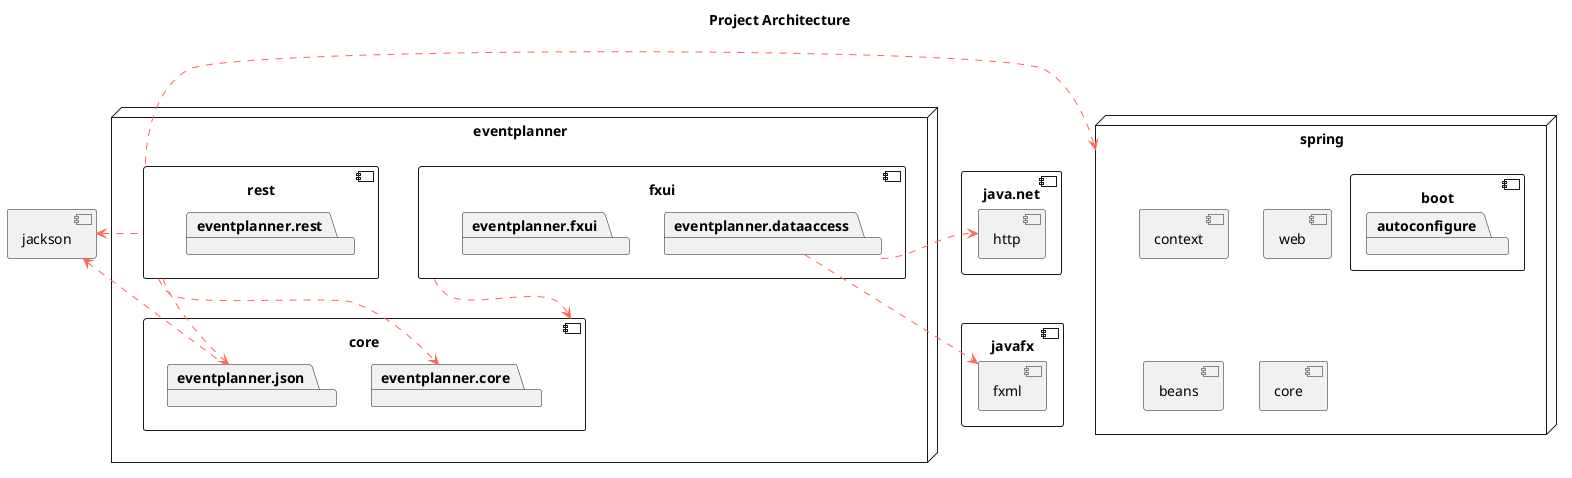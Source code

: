 
@startuml architecture
title Project Architecture
skinparam useBetaStyle true

<style>
    .package {
        BackgroundColor Khaki
    }
</style>

skinparam component {
  ArrowColor #FF6655
}

node spring {
    component [boot] as boot {
        package autoconfigure
    }
    component [context] as ctx
    component [web] as web
    component [beans] as beans
    component [core] as c2

}

component [javafx] {
    component [fxml] as fx
}

node "eventplanner" as ep {
    component [core] {
        package eventplanner.core
        package eventplanner.json
    }

    component [fxui] {
        package eventplanner.dataaccess
        package eventplanner.fxui
    }

    component [rest] {
        package eventplanner.rest

    }
}


component [java.net] {
    component [http] as net
}

component [jackson] as jack

eventplanner.dataaccess ..> fx
fxui ..> core
eventplanner.dataaccess .right.> net
eventplanner.json .left.> jack
rest .left.> jack
rest .left.> spring
rest ..> eventplanner.core
rest ..> eventplanner.json

@enduml
